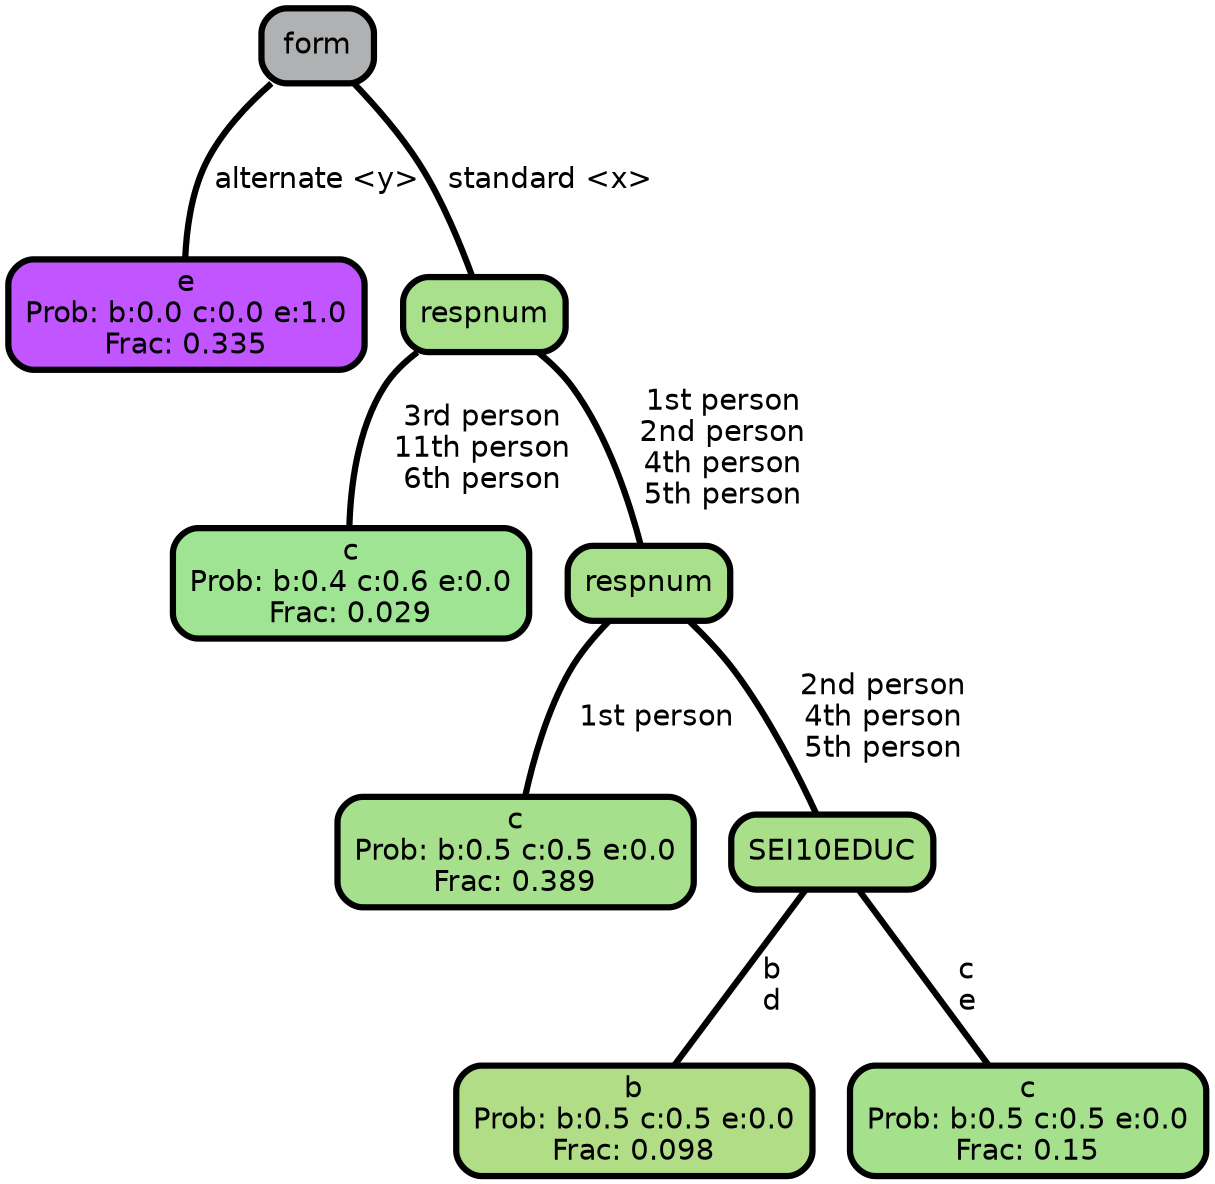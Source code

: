graph Tree {
node [shape=box, style="filled, rounded",color="black",penwidth="3",fontcolor="black",                 fontname=helvetica] ;
graph [ranksep="0 equally", splines=straight,                 bgcolor=transparent, dpi=200] ;
edge [fontname=helvetica, color=black] ;
0 [label="e
Prob: b:0.0 c:0.0 e:1.0
Frac: 0.335", fillcolor="#c155ff"] ;
1 [label="form", fillcolor="#b0b1b2"] ;
2 [label="c
Prob: b:0.4 c:0.6 e:0.0
Frac: 0.029", fillcolor="#9ee492"] ;
3 [label="respnum", fillcolor="#a8e08c"] ;
4 [label="c
Prob: b:0.5 c:0.5 e:0.0
Frac: 0.389", fillcolor="#a7e08c"] ;
5 [label="respnum", fillcolor="#a8e08b"] ;
6 [label="b
Prob: b:0.5 c:0.5 e:0.0
Frac: 0.098", fillcolor="#b1dd86"] ;
7 [label="SEI10EDUC", fillcolor="#aadf8a"] ;
8 [label="c
Prob: b:0.5 c:0.5 e:0.0
Frac: 0.15", fillcolor="#a5e18d"] ;
1 -- 0 [label=" alternate <y>",penwidth=3] ;
1 -- 3 [label=" standard <x>",penwidth=3] ;
3 -- 2 [label=" 3rd person\n 11th person\n 6th person",penwidth=3] ;
3 -- 5 [label=" 1st person\n 2nd person\n 4th person\n 5th person",penwidth=3] ;
5 -- 4 [label=" 1st person",penwidth=3] ;
5 -- 7 [label=" 2nd person\n 4th person\n 5th person",penwidth=3] ;
7 -- 6 [label=" b\n d",penwidth=3] ;
7 -- 8 [label=" c\n e",penwidth=3] ;
{rank = same;}}